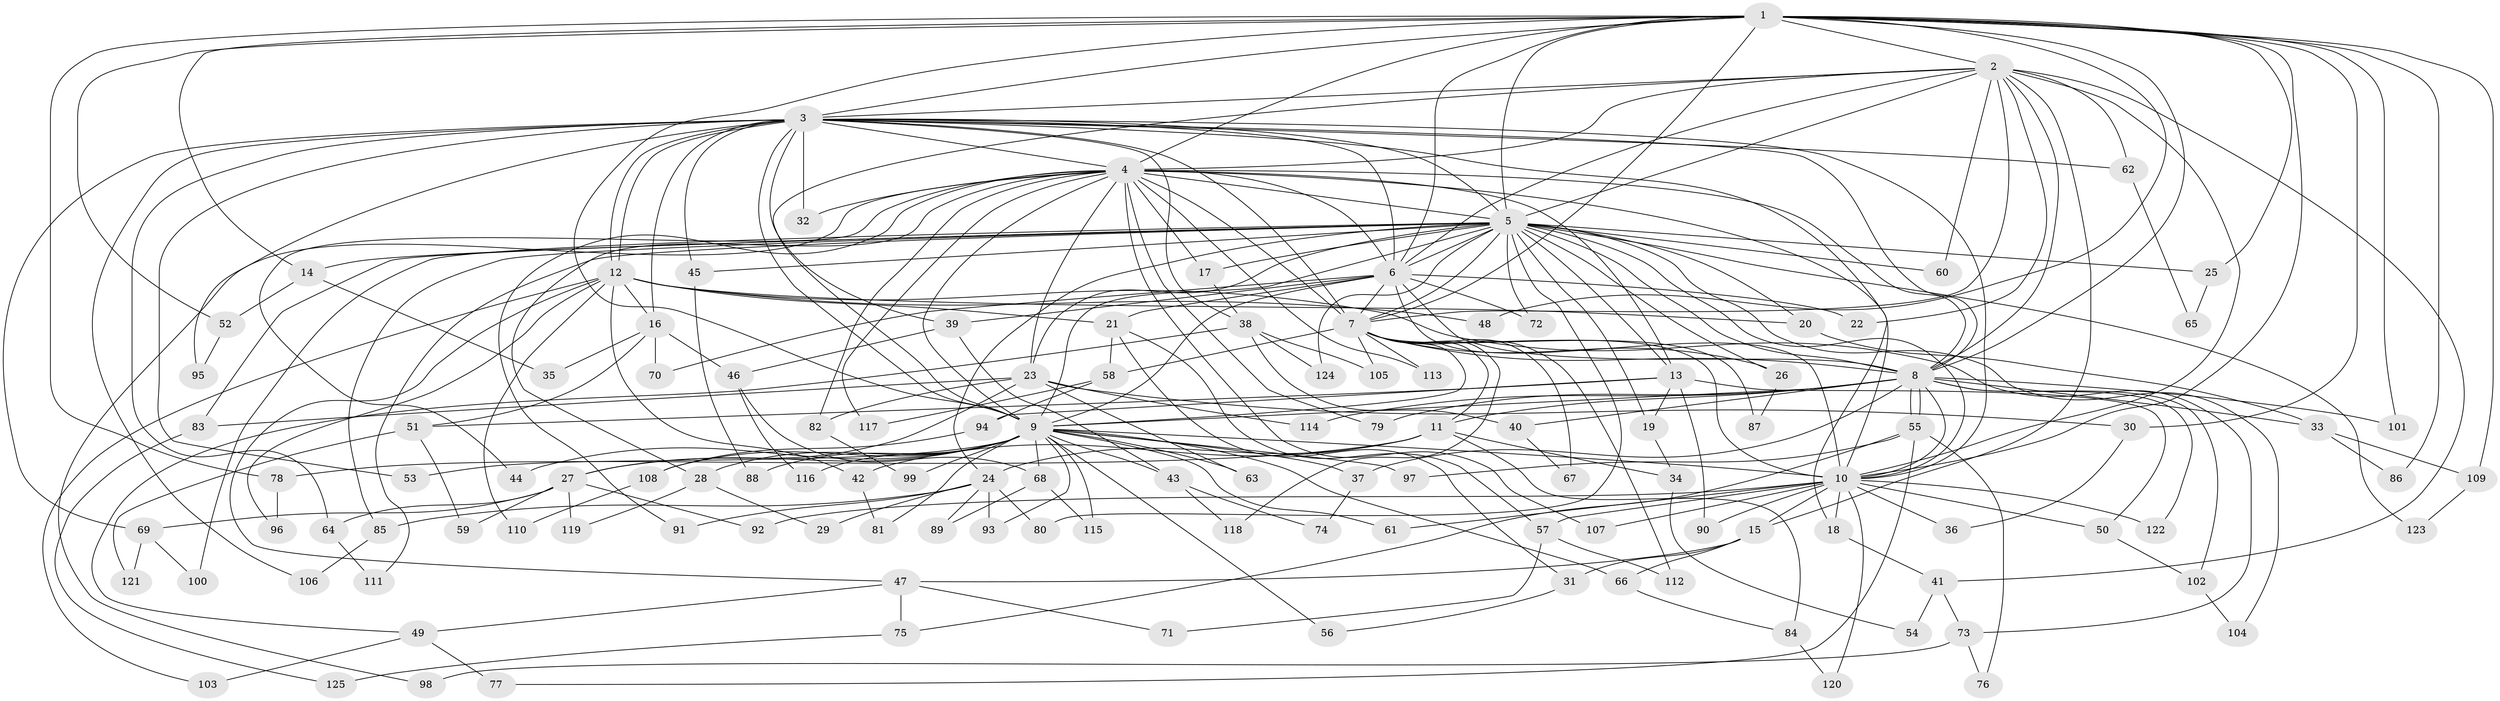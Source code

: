 // Generated by graph-tools (version 1.1) at 2025/01/03/09/25 03:01:20]
// undirected, 125 vertices, 275 edges
graph export_dot {
graph [start="1"]
  node [color=gray90,style=filled];
  1;
  2;
  3;
  4;
  5;
  6;
  7;
  8;
  9;
  10;
  11;
  12;
  13;
  14;
  15;
  16;
  17;
  18;
  19;
  20;
  21;
  22;
  23;
  24;
  25;
  26;
  27;
  28;
  29;
  30;
  31;
  32;
  33;
  34;
  35;
  36;
  37;
  38;
  39;
  40;
  41;
  42;
  43;
  44;
  45;
  46;
  47;
  48;
  49;
  50;
  51;
  52;
  53;
  54;
  55;
  56;
  57;
  58;
  59;
  60;
  61;
  62;
  63;
  64;
  65;
  66;
  67;
  68;
  69;
  70;
  71;
  72;
  73;
  74;
  75;
  76;
  77;
  78;
  79;
  80;
  81;
  82;
  83;
  84;
  85;
  86;
  87;
  88;
  89;
  90;
  91;
  92;
  93;
  94;
  95;
  96;
  97;
  98;
  99;
  100;
  101;
  102;
  103;
  104;
  105;
  106;
  107;
  108;
  109;
  110;
  111;
  112;
  113;
  114;
  115;
  116;
  117;
  118;
  119;
  120;
  121;
  122;
  123;
  124;
  125;
  1 -- 2;
  1 -- 3;
  1 -- 4;
  1 -- 5;
  1 -- 6;
  1 -- 7;
  1 -- 8;
  1 -- 9;
  1 -- 10;
  1 -- 14;
  1 -- 25;
  1 -- 30;
  1 -- 48;
  1 -- 52;
  1 -- 78;
  1 -- 86;
  1 -- 101;
  1 -- 109;
  2 -- 3;
  2 -- 4;
  2 -- 5;
  2 -- 6;
  2 -- 7;
  2 -- 8;
  2 -- 9;
  2 -- 10;
  2 -- 15;
  2 -- 22;
  2 -- 41;
  2 -- 60;
  2 -- 62;
  3 -- 4;
  3 -- 5;
  3 -- 6;
  3 -- 7;
  3 -- 8;
  3 -- 9;
  3 -- 10;
  3 -- 12;
  3 -- 12;
  3 -- 16;
  3 -- 18;
  3 -- 32;
  3 -- 38;
  3 -- 39;
  3 -- 45;
  3 -- 53;
  3 -- 62;
  3 -- 64;
  3 -- 69;
  3 -- 95;
  3 -- 106;
  4 -- 5;
  4 -- 6;
  4 -- 7;
  4 -- 8;
  4 -- 9;
  4 -- 10;
  4 -- 13;
  4 -- 17;
  4 -- 23;
  4 -- 28;
  4 -- 32;
  4 -- 44;
  4 -- 79;
  4 -- 82;
  4 -- 91;
  4 -- 98;
  4 -- 107;
  4 -- 113;
  4 -- 117;
  5 -- 6;
  5 -- 7;
  5 -- 8;
  5 -- 9;
  5 -- 10;
  5 -- 13;
  5 -- 14;
  5 -- 17;
  5 -- 19;
  5 -- 20;
  5 -- 23;
  5 -- 24;
  5 -- 25;
  5 -- 26;
  5 -- 45;
  5 -- 60;
  5 -- 72;
  5 -- 80;
  5 -- 83;
  5 -- 85;
  5 -- 100;
  5 -- 104;
  5 -- 111;
  5 -- 123;
  5 -- 124;
  6 -- 7;
  6 -- 8;
  6 -- 9;
  6 -- 10;
  6 -- 21;
  6 -- 22;
  6 -- 39;
  6 -- 70;
  6 -- 72;
  7 -- 8;
  7 -- 9;
  7 -- 10;
  7 -- 11;
  7 -- 26;
  7 -- 58;
  7 -- 67;
  7 -- 87;
  7 -- 105;
  7 -- 112;
  7 -- 113;
  7 -- 118;
  8 -- 9;
  8 -- 10;
  8 -- 11;
  8 -- 33;
  8 -- 37;
  8 -- 40;
  8 -- 55;
  8 -- 55;
  8 -- 79;
  8 -- 101;
  8 -- 102;
  8 -- 114;
  8 -- 122;
  9 -- 10;
  9 -- 27;
  9 -- 28;
  9 -- 37;
  9 -- 43;
  9 -- 44;
  9 -- 53;
  9 -- 56;
  9 -- 61;
  9 -- 63;
  9 -- 66;
  9 -- 68;
  9 -- 81;
  9 -- 88;
  9 -- 93;
  9 -- 97;
  9 -- 99;
  9 -- 108;
  9 -- 115;
  9 -- 116;
  10 -- 15;
  10 -- 18;
  10 -- 36;
  10 -- 50;
  10 -- 57;
  10 -- 61;
  10 -- 90;
  10 -- 92;
  10 -- 107;
  10 -- 120;
  10 -- 122;
  11 -- 24;
  11 -- 34;
  11 -- 42;
  11 -- 78;
  11 -- 84;
  12 -- 16;
  12 -- 20;
  12 -- 21;
  12 -- 42;
  12 -- 47;
  12 -- 48;
  12 -- 73;
  12 -- 96;
  12 -- 103;
  12 -- 110;
  13 -- 19;
  13 -- 50;
  13 -- 51;
  13 -- 90;
  13 -- 94;
  14 -- 35;
  14 -- 52;
  15 -- 31;
  15 -- 47;
  15 -- 66;
  16 -- 35;
  16 -- 46;
  16 -- 51;
  16 -- 70;
  17 -- 38;
  18 -- 41;
  19 -- 34;
  20 -- 33;
  21 -- 31;
  21 -- 57;
  21 -- 58;
  23 -- 27;
  23 -- 30;
  23 -- 63;
  23 -- 82;
  23 -- 83;
  23 -- 114;
  24 -- 29;
  24 -- 80;
  24 -- 85;
  24 -- 89;
  24 -- 91;
  24 -- 93;
  25 -- 65;
  26 -- 87;
  27 -- 59;
  27 -- 64;
  27 -- 69;
  27 -- 92;
  27 -- 119;
  28 -- 29;
  28 -- 119;
  30 -- 36;
  31 -- 56;
  33 -- 86;
  33 -- 109;
  34 -- 54;
  37 -- 74;
  38 -- 40;
  38 -- 49;
  38 -- 105;
  38 -- 124;
  39 -- 43;
  39 -- 46;
  40 -- 67;
  41 -- 54;
  41 -- 73;
  42 -- 81;
  43 -- 74;
  43 -- 118;
  45 -- 88;
  46 -- 68;
  46 -- 116;
  47 -- 49;
  47 -- 71;
  47 -- 75;
  49 -- 77;
  49 -- 103;
  50 -- 102;
  51 -- 59;
  51 -- 121;
  52 -- 95;
  55 -- 75;
  55 -- 76;
  55 -- 77;
  55 -- 97;
  57 -- 71;
  57 -- 112;
  58 -- 94;
  58 -- 117;
  62 -- 65;
  64 -- 111;
  66 -- 84;
  68 -- 89;
  68 -- 115;
  69 -- 100;
  69 -- 121;
  73 -- 76;
  73 -- 98;
  75 -- 125;
  78 -- 96;
  82 -- 99;
  83 -- 125;
  84 -- 120;
  85 -- 106;
  94 -- 108;
  102 -- 104;
  108 -- 110;
  109 -- 123;
}
